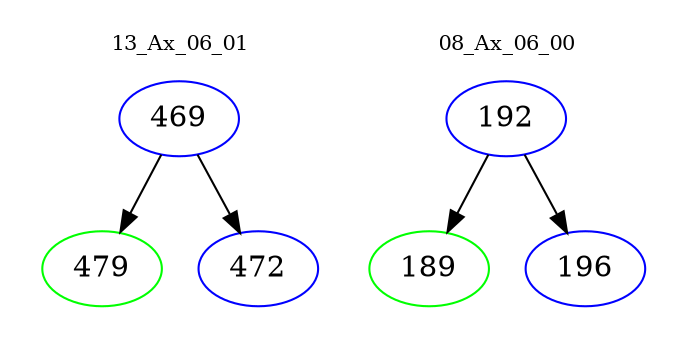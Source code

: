 digraph{
subgraph cluster_0 {
color = white
label = "13_Ax_06_01";
fontsize=10;
T0_469 [label="469", color="blue"]
T0_469 -> T0_479 [color="black"]
T0_479 [label="479", color="green"]
T0_469 -> T0_472 [color="black"]
T0_472 [label="472", color="blue"]
}
subgraph cluster_1 {
color = white
label = "08_Ax_06_00";
fontsize=10;
T1_192 [label="192", color="blue"]
T1_192 -> T1_189 [color="black"]
T1_189 [label="189", color="green"]
T1_192 -> T1_196 [color="black"]
T1_196 [label="196", color="blue"]
}
}
